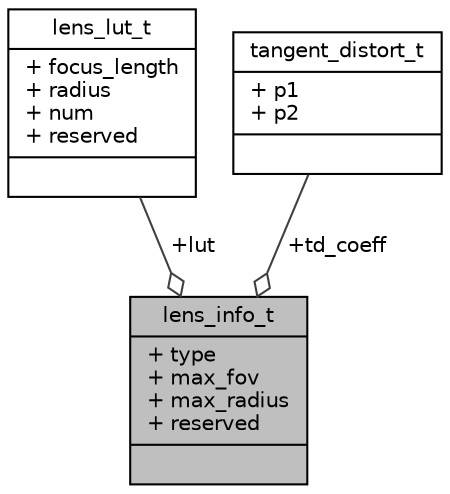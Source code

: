 digraph "lens_info_t"
{
 // INTERACTIVE_SVG=YES
 // LATEX_PDF_SIZE
  bgcolor="transparent";
  edge [fontname="Helvetica",fontsize="10",labelfontname="Helvetica",labelfontsize="10"];
  node [fontname="Helvetica",fontsize="10",shape=record];
  Node1 [label="{lens_info_t\n|+ type\l+ max_fov\l+ max_radius\l+ reserved\l|}",height=0.2,width=0.4,color="black", fillcolor="grey75", style="filled", fontcolor="black",tooltip="lens information used in inialize dewarp library"];
  Node2 -> Node1 [color="grey25",fontsize="10",style="solid",label=" +lut" ,arrowhead="odiamond",fontname="Helvetica"];
  Node2 [label="{lens_lut_t\n|+ focus_length\l+ radius\l+ num\l+ reserved\l|}",height=0.2,width=0.4,color="black",URL="$d2/dca/structlens__lut__t.html",tooltip="lens projection, look up table parameters"];
  Node3 -> Node1 [color="grey25",fontsize="10",style="solid",label=" +td_coeff" ,arrowhead="odiamond",fontname="Helvetica"];
  Node3 [label="{tangent_distort_t\n|+ p1\l+ p2\l|}",height=0.2,width=0.4,color="black",URL="$db/dc3/structtangent__distort__t.html",tooltip="tangential distortion parameters"];
}
